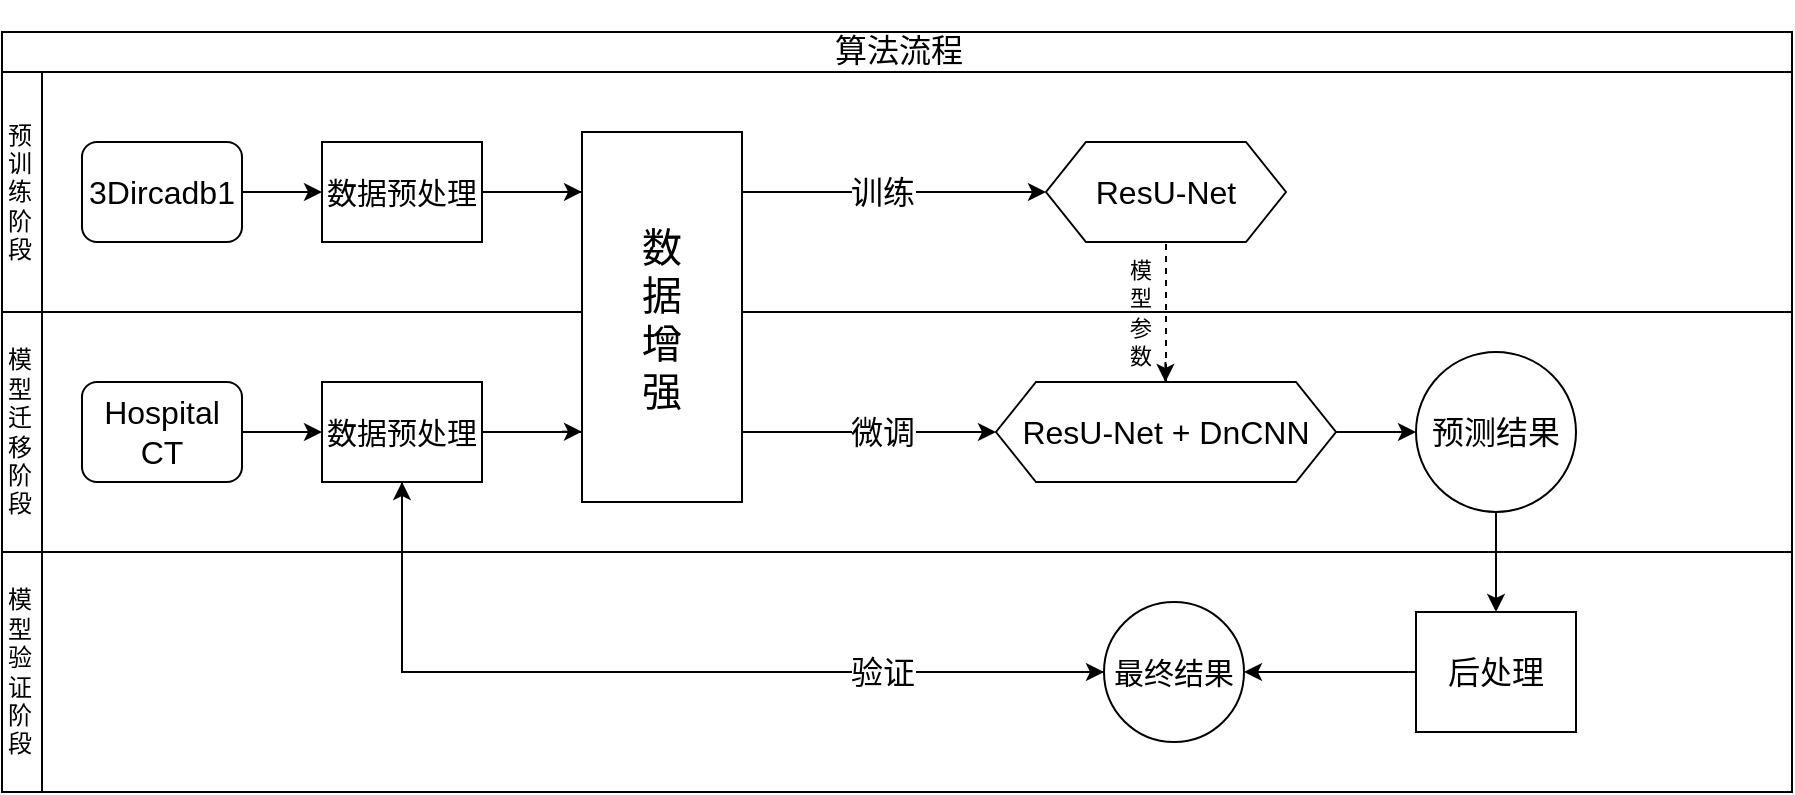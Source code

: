 <mxfile version="21.2.1" type="device">
  <diagram id="prtHgNgQTEPvFCAcTncT" name="Page-1">
    <mxGraphModel dx="1302" dy="3036" grid="1" gridSize="10" guides="1" tooltips="1" connect="1" arrows="1" fold="1" page="1" pageScale="1" pageWidth="827" pageHeight="1169" math="0" shadow="0">
      <root>
        <mxCell id="0" />
        <mxCell id="1" parent="0" />
        <mxCell id="dNxyNK7c78bLwvsdeMH5-19" value="&lt;p style=&quot;line-height: 220%;&quot;&gt;&lt;font style=&quot;&quot;&gt;&lt;font style=&quot;font-weight: normal; font-size: 16px;&quot;&gt;算法流程&lt;/font&gt;&lt;br&gt;&lt;/font&gt;&lt;/p&gt;" style="swimlane;html=1;childLayout=stackLayout;resizeParent=1;resizeParentMax=0;horizontal=1;startSize=20;horizontalStack=0;flipH=0;flipV=0;rotation=0;" parent="1" vertex="1">
          <mxGeometry x="30" y="-1161" width="895" height="380" as="geometry">
            <mxRectangle x="30" y="-1161" width="100" height="50" as="alternateBounds" />
          </mxGeometry>
        </mxCell>
        <mxCell id="dNxyNK7c78bLwvsdeMH5-20" value="" style="swimlane;startSize=20;horizontal=0;verticalAlign=middle;align=center;whiteSpace=wrap;" parent="dNxyNK7c78bLwvsdeMH5-19" vertex="1">
          <mxGeometry y="20" width="895" height="120" as="geometry">
            <mxRectangle y="20" width="895" height="30" as="alternateBounds" />
          </mxGeometry>
        </mxCell>
        <mxCell id="AbErpeY1459O4h3WOp15-4" value="预训练阶段" style="text;strokeColor=none;align=center;fillColor=none;html=1;verticalAlign=middle;whiteSpace=wrap;rounded=0;horizontal=0;rotation=90;" parent="dNxyNK7c78bLwvsdeMH5-20" vertex="1">
          <mxGeometry x="-16" y="50" width="50" height="20" as="geometry" />
        </mxCell>
        <mxCell id="AbErpeY1459O4h3WOp15-10" value="" style="edgeStyle=orthogonalEdgeStyle;rounded=0;orthogonalLoop=1;jettySize=auto;html=1;" parent="dNxyNK7c78bLwvsdeMH5-20" source="AbErpeY1459O4h3WOp15-7" target="AbErpeY1459O4h3WOp15-9" edge="1">
          <mxGeometry relative="1" as="geometry" />
        </mxCell>
        <mxCell id="AbErpeY1459O4h3WOp15-7" value="&lt;font style=&quot;font-size: 16px;&quot;&gt;3Dircadb1&lt;/font&gt;" style="rounded=1;whiteSpace=wrap;html=1;" parent="dNxyNK7c78bLwvsdeMH5-20" vertex="1">
          <mxGeometry x="40" y="35" width="80" height="50" as="geometry" />
        </mxCell>
        <mxCell id="AbErpeY1459O4h3WOp15-9" value="&lt;font style=&quot;&quot;&gt;&lt;font style=&quot;font-size: 15px;&quot;&gt;数据预处理&lt;/font&gt;&lt;br&gt;&lt;/font&gt;" style="rounded=0;whiteSpace=wrap;html=1;" parent="dNxyNK7c78bLwvsdeMH5-20" vertex="1">
          <mxGeometry x="160" y="35" width="80" height="50" as="geometry" />
        </mxCell>
        <mxCell id="AbErpeY1459O4h3WOp15-12" value="&lt;font style=&quot;font-size: 16px;&quot;&gt;ResU-Net&lt;/font&gt;" style="shape=hexagon;perimeter=hexagonPerimeter2;whiteSpace=wrap;html=1;fixedSize=1;" parent="dNxyNK7c78bLwvsdeMH5-20" vertex="1">
          <mxGeometry x="522" y="35" width="120" height="50" as="geometry" />
        </mxCell>
        <mxCell id="AbErpeY1459O4h3WOp15-21" value="&lt;font style=&quot;font-size: 11px;&quot;&gt;模型参数&lt;/font&gt;" style="text;strokeColor=none;align=left;fillColor=none;html=1;verticalAlign=middle;whiteSpace=wrap;rounded=0;horizontal=0;rotation=90;" parent="dNxyNK7c78bLwvsdeMH5-20" vertex="1">
          <mxGeometry x="547" y="110" width="50" height="20" as="geometry" />
        </mxCell>
        <mxCell id="AvkfGdIErav08ou75imf-10" value="" style="endArrow=classic;html=1;rounded=0;entryX=0;entryY=0.5;entryDx=0;entryDy=0;exitX=1;exitY=0.5;exitDx=0;exitDy=0;" edge="1" parent="dNxyNK7c78bLwvsdeMH5-20" source="AbErpeY1459O4h3WOp15-9" target="AbErpeY1459O4h3WOp15-12">
          <mxGeometry relative="1" as="geometry">
            <mxPoint x="400" y="59.71" as="sourcePoint" />
            <mxPoint x="500" y="59.71" as="targetPoint" />
          </mxGeometry>
        </mxCell>
        <mxCell id="AvkfGdIErav08ou75imf-11" value="&lt;font style=&quot;font-size: 16px;&quot;&gt;训练&lt;/font&gt;" style="edgeLabel;resizable=0;html=1;align=center;verticalAlign=middle;" connectable="0" vertex="1" parent="AvkfGdIErav08ou75imf-10">
          <mxGeometry relative="1" as="geometry">
            <mxPoint x="59" as="offset" />
          </mxGeometry>
        </mxCell>
        <mxCell id="AvkfGdIErav08ou75imf-13" value="" style="endArrow=classic;html=1;rounded=0;" edge="1" parent="dNxyNK7c78bLwvsdeMH5-20">
          <mxGeometry width="50" height="50" relative="1" as="geometry">
            <mxPoint x="280" y="59.95" as="sourcePoint" />
            <mxPoint x="290" y="59.95" as="targetPoint" />
            <Array as="points">
              <mxPoint x="280" y="59.95" />
            </Array>
          </mxGeometry>
        </mxCell>
        <mxCell id="dNxyNK7c78bLwvsdeMH5-21" value="" style="swimlane;html=1;startSize=20;horizontal=0;" parent="dNxyNK7c78bLwvsdeMH5-19" vertex="1">
          <mxGeometry y="140" width="895" height="120" as="geometry">
            <mxRectangle y="140" width="895" height="30" as="alternateBounds" />
          </mxGeometry>
        </mxCell>
        <mxCell id="AbErpeY1459O4h3WOp15-6" value="模型迁移阶段" style="text;strokeColor=none;align=center;fillColor=none;html=1;verticalAlign=middle;whiteSpace=wrap;rounded=0;horizontal=0;rotation=90;" parent="dNxyNK7c78bLwvsdeMH5-21" vertex="1">
          <mxGeometry x="-16" y="50" width="50" height="20" as="geometry" />
        </mxCell>
        <mxCell id="AbErpeY1459O4h3WOp15-16" value="&lt;font style=&quot;font-size: 16px;&quot;&gt;Hospital CT&lt;br&gt;&lt;/font&gt;" style="rounded=1;whiteSpace=wrap;html=1;" parent="dNxyNK7c78bLwvsdeMH5-21" vertex="1">
          <mxGeometry x="40" y="35" width="80" height="50" as="geometry" />
        </mxCell>
        <mxCell id="AbErpeY1459O4h3WOp15-18" value="&lt;font style=&quot;&quot;&gt;&lt;font style=&quot;font-size: 15px;&quot;&gt;数据预处理&lt;/font&gt;&lt;br&gt;&lt;/font&gt;" style="rounded=0;whiteSpace=wrap;html=1;" parent="dNxyNK7c78bLwvsdeMH5-21" vertex="1">
          <mxGeometry x="160" y="35" width="80" height="50" as="geometry" />
        </mxCell>
        <mxCell id="AbErpeY1459O4h3WOp15-15" value="" style="edgeStyle=orthogonalEdgeStyle;rounded=0;orthogonalLoop=1;jettySize=auto;html=1;" parent="dNxyNK7c78bLwvsdeMH5-21" source="AbErpeY1459O4h3WOp15-16" target="AbErpeY1459O4h3WOp15-18" edge="1">
          <mxGeometry relative="1" as="geometry" />
        </mxCell>
        <mxCell id="eN5VhTZluRfOc-Humm5t-7" value="" style="edgeStyle=orthogonalEdgeStyle;rounded=0;orthogonalLoop=1;jettySize=auto;html=1;" parent="dNxyNK7c78bLwvsdeMH5-21" source="AbErpeY1459O4h3WOp15-19" target="eN5VhTZluRfOc-Humm5t-4" edge="1">
          <mxGeometry relative="1" as="geometry" />
        </mxCell>
        <mxCell id="AbErpeY1459O4h3WOp15-19" value="&lt;font style=&quot;font-size: 16px;&quot;&gt;ResU-Net + DnCNN&lt;/font&gt;" style="shape=hexagon;perimeter=hexagonPerimeter2;whiteSpace=wrap;html=1;fixedSize=1;" parent="dNxyNK7c78bLwvsdeMH5-21" vertex="1">
          <mxGeometry x="497" y="35" width="170" height="50" as="geometry" />
        </mxCell>
        <mxCell id="AbErpeY1459O4h3WOp15-38" value="" style="endArrow=classic;html=1;rounded=0;" parent="dNxyNK7c78bLwvsdeMH5-21" edge="1">
          <mxGeometry width="50" height="50" relative="1" as="geometry">
            <mxPoint x="581.71" y="35" as="sourcePoint" />
            <mxPoint x="581.71" y="35" as="targetPoint" />
            <Array as="points">
              <mxPoint x="581.71" y="25" />
            </Array>
          </mxGeometry>
        </mxCell>
        <mxCell id="eN5VhTZluRfOc-Humm5t-4" value="&lt;font style=&quot;font-size: 16px;&quot;&gt;预测结果&lt;/font&gt;" style="ellipse;whiteSpace=wrap;html=1;aspect=fixed;" parent="dNxyNK7c78bLwvsdeMH5-21" vertex="1">
          <mxGeometry x="707" y="20" width="80" height="80" as="geometry" />
        </mxCell>
        <mxCell id="AvkfGdIErav08ou75imf-1" value="" style="endArrow=classic;html=1;rounded=0;entryX=0;entryY=0.5;entryDx=0;entryDy=0;exitX=1;exitY=0.5;exitDx=0;exitDy=0;" edge="1" parent="dNxyNK7c78bLwvsdeMH5-21" source="AbErpeY1459O4h3WOp15-18" target="AbErpeY1459O4h3WOp15-19">
          <mxGeometry relative="1" as="geometry">
            <mxPoint x="400" y="60" as="sourcePoint" />
            <mxPoint x="400" y="100" as="targetPoint" />
          </mxGeometry>
        </mxCell>
        <mxCell id="AvkfGdIErav08ou75imf-2" value="&lt;font style=&quot;font-size: 16px;&quot;&gt;微调&lt;/font&gt;" style="edgeLabel;resizable=0;html=1;align=center;verticalAlign=middle;" connectable="0" vertex="1" parent="AvkfGdIErav08ou75imf-1">
          <mxGeometry relative="1" as="geometry">
            <mxPoint x="71" as="offset" />
          </mxGeometry>
        </mxCell>
        <mxCell id="AvkfGdIErav08ou75imf-5" value="&lt;font style=&quot;font-size: 20px;&quot;&gt;数&lt;br&gt;据&lt;br&gt;增&lt;br&gt;强&lt;/font&gt;" style="rounded=0;whiteSpace=wrap;html=1;" vertex="1" parent="dNxyNK7c78bLwvsdeMH5-21">
          <mxGeometry x="290" y="-90" width="80" height="185" as="geometry" />
        </mxCell>
        <mxCell id="AvkfGdIErav08ou75imf-12" value="" style="endArrow=classic;html=1;rounded=0;" edge="1" parent="dNxyNK7c78bLwvsdeMH5-21">
          <mxGeometry width="50" height="50" relative="1" as="geometry">
            <mxPoint x="280" y="59.83" as="sourcePoint" />
            <mxPoint x="290" y="59.83" as="targetPoint" />
            <Array as="points">
              <mxPoint x="280" y="59.83" />
            </Array>
          </mxGeometry>
        </mxCell>
        <mxCell id="AbErpeY1459O4h3WOp15-25" value="" style="endArrow=classic;html=1;rounded=0;exitX=0.5;exitY=1;exitDx=0;exitDy=0;entryX=0;entryY=0.5;entryDx=0;entryDy=0;" parent="dNxyNK7c78bLwvsdeMH5-19" source="AbErpeY1459O4h3WOp15-18" target="AbErpeY1459O4h3WOp15-29" edge="1">
          <mxGeometry relative="1" as="geometry">
            <mxPoint x="250" y="320" as="sourcePoint" />
            <mxPoint x="350" y="320" as="targetPoint" />
            <Array as="points">
              <mxPoint x="200" y="320" />
              <mxPoint x="300" y="320" />
            </Array>
          </mxGeometry>
        </mxCell>
        <mxCell id="AbErpeY1459O4h3WOp15-35" value="" style="endArrow=classic;html=1;rounded=0;entryX=0.5;entryY=1;entryDx=0;entryDy=0;exitX=0;exitY=0.5;exitDx=0;exitDy=0;" parent="dNxyNK7c78bLwvsdeMH5-19" source="AbErpeY1459O4h3WOp15-29" target="AbErpeY1459O4h3WOp15-18" edge="1">
          <mxGeometry relative="1" as="geometry">
            <mxPoint x="310" y="320" as="sourcePoint" />
            <mxPoint x="330" y="170" as="targetPoint" />
            <Array as="points">
              <mxPoint x="200" y="320" />
            </Array>
          </mxGeometry>
        </mxCell>
        <mxCell id="AbErpeY1459O4h3WOp15-36" value="&lt;font style=&quot;font-size: 16px;&quot;&gt;验证&lt;/font&gt;" style="edgeLabel;resizable=0;html=1;align=center;verticalAlign=middle;" parent="AbErpeY1459O4h3WOp15-35" connectable="0" vertex="1">
          <mxGeometry relative="1" as="geometry">
            <mxPoint x="112" as="offset" />
          </mxGeometry>
        </mxCell>
        <mxCell id="AbErpeY1459O4h3WOp15-28" style="swimlane;html=1;startSize=20;horizontal=0;" parent="dNxyNK7c78bLwvsdeMH5-19" vertex="1">
          <mxGeometry y="260" width="895" height="120" as="geometry">
            <mxRectangle y="260" width="895" height="30" as="alternateBounds" />
          </mxGeometry>
        </mxCell>
        <mxCell id="AbErpeY1459O4h3WOp15-29" value="&lt;font style=&quot;font-size: 15px;&quot;&gt;最终结果&lt;/font&gt;" style="ellipse;whiteSpace=wrap;html=1;aspect=fixed;" parent="AbErpeY1459O4h3WOp15-28" vertex="1">
          <mxGeometry x="551" y="25" width="70" height="70" as="geometry" />
        </mxCell>
        <mxCell id="AbErpeY1459O4h3WOp15-31" value="模型验证阶段" style="text;strokeColor=none;align=center;fillColor=none;html=1;verticalAlign=middle;whiteSpace=wrap;rounded=0;horizontal=0;rotation=90;" parent="AbErpeY1459O4h3WOp15-28" vertex="1">
          <mxGeometry x="-16" y="50" width="50" height="20" as="geometry" />
        </mxCell>
        <mxCell id="eN5VhTZluRfOc-Humm5t-2" value="" style="edgeStyle=orthogonalEdgeStyle;rounded=0;orthogonalLoop=1;jettySize=auto;html=1;" parent="AbErpeY1459O4h3WOp15-28" source="eN5VhTZluRfOc-Humm5t-1" target="AbErpeY1459O4h3WOp15-29" edge="1">
          <mxGeometry relative="1" as="geometry" />
        </mxCell>
        <mxCell id="eN5VhTZluRfOc-Humm5t-1" value="&lt;font style=&quot;font-size: 16px;&quot;&gt;后处理&lt;/font&gt;" style="rounded=0;whiteSpace=wrap;html=1;" parent="AbErpeY1459O4h3WOp15-28" vertex="1">
          <mxGeometry x="707" y="30" width="80" height="60" as="geometry" />
        </mxCell>
        <mxCell id="AbErpeY1459O4h3WOp15-37" value="" style="endArrow=none;dashed=1;html=1;rounded=0;entryX=0.5;entryY=1;entryDx=0;entryDy=0;exitX=0.5;exitY=0;exitDx=0;exitDy=0;" parent="dNxyNK7c78bLwvsdeMH5-19" source="AbErpeY1459O4h3WOp15-19" target="AbErpeY1459O4h3WOp15-12" edge="1">
          <mxGeometry width="50" height="50" relative="1" as="geometry">
            <mxPoint x="437" y="200" as="sourcePoint" />
            <mxPoint x="487" y="150" as="targetPoint" />
          </mxGeometry>
        </mxCell>
        <mxCell id="eN5VhTZluRfOc-Humm5t-6" value="" style="edgeStyle=orthogonalEdgeStyle;rounded=0;orthogonalLoop=1;jettySize=auto;html=1;" parent="dNxyNK7c78bLwvsdeMH5-19" source="eN5VhTZluRfOc-Humm5t-4" target="eN5VhTZluRfOc-Humm5t-1" edge="1">
          <mxGeometry relative="1" as="geometry" />
        </mxCell>
      </root>
    </mxGraphModel>
  </diagram>
</mxfile>
